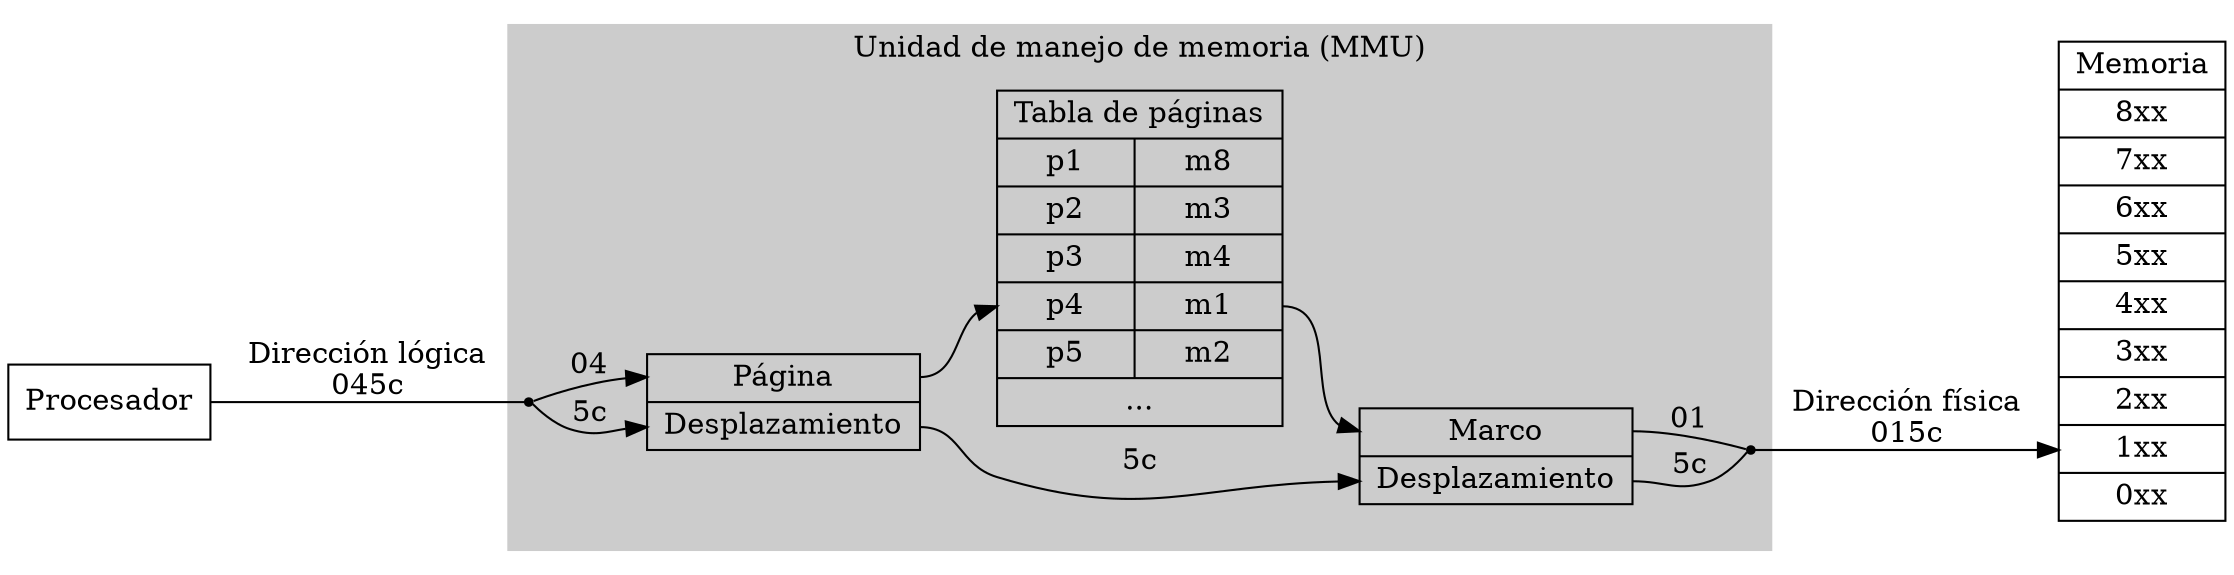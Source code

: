 #+begin_src dot :exports results :file hardware_de_paginacion.png
digraph G {
	rankdir=LR;
	cpu [shape=box, label="Procesador"];
	split [shape=point];
	tr1 [shape=record, label="<p>Página|<d>Desplazamiento"];
	tr2 [shape=record, label="<m>Marco|<d>Desplazamiento"];
	tabla [shape=record, label="Tabla de páginas|{p1|m8}|{p2|m3}|{p3|m4}|{<p>p4|<m>m1}|{p5|m2}|..."];
	join [shape=point];
	fis [shape=record, label="Memoria|8xx|7xx|6xx|5xx|4xx|3xx|2xx|<1>1xx|0xx"];

	subgraph cluster_mmu {
		bgcolor="#cccccc";
		color="#cccccc";
		label="Unidad de manejo de memoria (MMU)"
		tr1;
		tr2;
		tabla;
		split;
		join;
	}

	cpu -> split [label="Dirección lógica\n045c", dir=none];
	split -> tr1:p [label="04"];
	split -> tr1:d [label="5c"];
	tr1:d -> tr2:d [label="5c"];
	tr1:p -> tabla:p;
	tabla:m -> tr2:m;
	tr2:m -> join [dir=none, label="01"];
	tr2:d -> join [dir=none, label="5c"];
	join -> fis:1 [label="Dirección física\n015c"];
}
#+end_src
